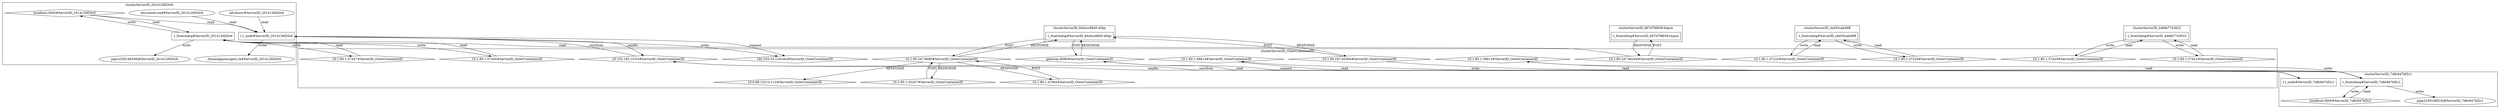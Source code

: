 digraph G {
	"10.1.80.247:45364#ServerID_OuterContainerID"->"1_fwatchdog#ServerID_6dcbcc88d5-4tfqr"[ label="POST" ];
	"10.1.80.247:46204#ServerID_OuterContainerID"->"1_fwatchdog#ServerID_667d78fb58-htqrm"[ label="POST" ];
	"1_fwatchdog#ServerID_6dcbcc88d5-4tfqr"->"10.1.80.247:45364#ServerID_OuterContainerID"[ label="RESPONSE" ];
	"gateway:8080#ServerID_OuterContainerID"->"1_fwatchdog#ServerID_6dcbcc88d5-4tfqr"[ label="RESPONSE" ];
	"1_fwatchdog#ServerID_667d78fb58-htqrm"->"10.1.80.247:46204#ServerID_OuterContainerID"[ label="RESPONSE" ];
	"10.1.80.247:8080#ServerID_OuterContainerID"->"1_fwatchdog#ServerID_6dcbcc88d5-4tfqr"[ label="RESPONSE" ];
	"1_fwatchdog#ServerID_6dcbcc88d5-4tfqr"->"gateway:8080#ServerID_OuterContainerID"[ label="POST" ];
	"1_fwatchdog#ServerID_6dcbcc88d5-4tfqr"->"10.1.80.247:8080#ServerID_OuterContainerID"[ label="POST" ];
	"1_fwatchdog#ServerID_7d8c847bf2c1"->"localhost:3000#ServerID_7d8c847bf2c1"[ label="write" ];
	"10.1.80.247:45364#ServerID_OuterContainerID"->"1_fwatchdog#ServerID_7d8c847bf2c1"[ label="read" ];
	"1_fwatchdog#ServerID_7d8c847bf2c1"->"pipe:[339148524]#ServerID_7d8c847bf2c1"[ label="write" ];
	"localhost:3000#ServerID_7d8c847bf2c1"->"1_fwatchdog#ServerID_7d8c847bf2c1"[ label="read" ];
	"11_node#ServerID_7d8c847bf2c1"->"gateway:8080#ServerID_OuterContainerID"[ label="connect" ];
	"10.152.183.10:53#ServerID_OuterContainerID"->"11_node#ServerID_7d8c847bf2c1"[ label="recvfrom" ];
	"11_node#ServerID_7d8c847bf2c1"->"10.152.183.10:53#ServerID_OuterContainerID"[ label="sendto" ];
	"/etc/hosts#ServerID_2014126f20c6"->"11_node#ServerID_2014126f20c6"[ label="read" ];
	"/etc/resolv.conf#ServerID_2014126f20c6"->"11_node#ServerID_2014126f20c6"[ label="read" ];
	"11_node#ServerID_2014126f20c6"->"10.152.183.10:53#ServerID_OuterContainerID"[ label="sendto" ];
	"10.152.183.10:53#ServerID_OuterContainerID"->"11_node#ServerID_2014126f20c6"[ label="recvfrom" ];
	"11_node#ServerID_2014126f20c6"->"182.255.33.134:443#ServerID_OuterContainerID"[ label="connect" ];
	"11_node#ServerID_2014126f20c6"->"182.255.33.134:443#ServerID_OuterContainerID"[ label="write" ];
	"11_node#ServerID_2014126f20c6"->"/home/app/escape2.sh#ServerID_2014126f20c6"[ label="write" ];
	"gateway:8080#ServerID_OuterContainerID"->"11_node#ServerID_7d8c847bf2c1"[ label="read" ];
	"localhost:3000#ServerID_2014126f20c6"->"11_node#ServerID_2014126f20c6"[ label="read" ];
	"1_fwatchdog#ServerID_2014126f20c6"->"localhost:3000#ServerID_2014126f20c6"[ label="write" ];
	"10.1.80.247:46204#ServerID_OuterContainerID"->"1_fwatchdog#ServerID_2014126f20c6"[ label="read" ];
	"10.1.80.1:37220#ServerID_OuterContainerID"->"1_fwatchdog#ServerID_cb455cab48ff"[ label="read" ];
	"1_fwatchdog#ServerID_cb455cab48ff"->"10.1.80.1:37220#ServerID_OuterContainerID"[ label="write" ];
	"10.1.80.1:37222#ServerID_OuterContainerID"->"1_fwatchdog#ServerID_cb455cab48ff"[ label="read" ];
	"1_fwatchdog#ServerID_cb455cab48ff"->"10.1.80.1:37222#ServerID_OuterContainerID"[ label="write" ];
	"10.1.80.1:37421#ServerID_OuterContainerID"->"1_fwatchdog#ServerID_446fa7743022"[ label="read" ];
	"10.1.80.1:37420#ServerID_OuterContainerID"->"1_fwatchdog#ServerID_446fa7743022"[ label="read" ];
	"1_fwatchdog#ServerID_446fa7743022"->"10.1.80.1:37421#ServerID_OuterContainerID"[ label="write" ];
	"1_fwatchdog#ServerID_446fa7743022"->"10.1.80.1:37420#ServerID_OuterContainerID"[ label="write" ];
	"10.1.80.1:38614#ServerID_OuterContainerID"->"1_fwatchdog#ServerID_7d8c847bf2c1"[ label="read" ];
	"1_fwatchdog#ServerID_7d8c847bf2c1"->"10.1.80.1:38614#ServerID_OuterContainerID"[ label="write" ];
	"10.1.80.1:38612#ServerID_OuterContainerID"->"1_fwatchdog#ServerID_7d8c847bf2c1"[ label="read" ];
	"10.1.80.1:57427#ServerID_OuterContainerID"->"1_fwatchdog#ServerID_2014126f20c6"[ label="read" ];
	"1_fwatchdog#ServerID_7d8c847bf2c1"->"10.1.80.1:38612#ServerID_OuterContainerID"[ label="write" ];
	"10.1.80.1:57426#ServerID_OuterContainerID"->"1_fwatchdog#ServerID_2014126f20c6"[ label="read" ];
	"1_fwatchdog#ServerID_2014126f20c6"->"10.1.80.1:57427#ServerID_OuterContainerID"[ label="write" ];
	"1_fwatchdog#ServerID_2014126f20c6"->"10.1.80.1:57426#ServerID_OuterContainerID"[ label="write" ];
	"localhost:3000#ServerID_2014126f20c6"->"1_fwatchdog#ServerID_2014126f20c6"[ label="read" ];
	"1_fwatchdog#ServerID_2014126f20c6"->"pipe:[339148399]#ServerID_2014126f20c6"[ label="write" ];
	"10.1.80.247:8080#ServerID_OuterContainerID"->"10.1.80.1:47942#ServerID_OuterContainerID"[ label="RESPONSE" ];
	"10.1.80.1:47942#ServerID_OuterContainerID"->"10.1.80.247:8080#ServerID_OuterContainerID"[ label="POST" ];
	"10.1.80.247:8080#ServerID_OuterContainerID"->"10.0.88.125:31112#ServerID_OuterContainerID"[ label="RESPONSE" ];
	"10.1.80.1:20257#ServerID_OuterContainerID"->"10.1.80.247:8080#ServerID_OuterContainerID"[ label="POST" ];
	"10.1.80.247:8080#ServerID_OuterContainerID"->"10.1.80.1:20257#ServerID_OuterContainerID"[ label="RESPONSE" ];
	subgraph "clusterServerID_2014126f20c6" {
	label="clusterServerID_2014126f20c6";
	"/etc/hosts#ServerID_2014126f20c6" [ shape=ellipse ];
	"/etc/resolv.conf#ServerID_2014126f20c6" [ shape=ellipse ];
	"/home/app/escape2.sh#ServerID_2014126f20c6" [ shape=ellipse ];
	"11_node#ServerID_2014126f20c6" [ shape=box ];
	"1_fwatchdog#ServerID_2014126f20c6" [ shape=box ];
	"localhost:3000#ServerID_2014126f20c6" [ shape=diamond ];
	"pipe:[339148399]#ServerID_2014126f20c6" [ shape=ellipse ];

}
;
	subgraph "clusterServerID_446fa7743022" {
	label="clusterServerID_446fa7743022";
	"1_fwatchdog#ServerID_446fa7743022" [ shape=box ];

}
;
	subgraph "clusterServerID_667d78fb58-htqrm" {
	label="clusterServerID_667d78fb58-htqrm";
	"1_fwatchdog#ServerID_667d78fb58-htqrm" [ shape=box ];

}
;
	subgraph "clusterServerID_6dcbcc88d5-4tfqr" {
	label="clusterServerID_6dcbcc88d5-4tfqr";
	"1_fwatchdog#ServerID_6dcbcc88d5-4tfqr" [ shape=box ];

}
;
	subgraph "clusterServerID_7d8c847bf2c1" {
	label="clusterServerID_7d8c847bf2c1";
	"11_node#ServerID_7d8c847bf2c1" [ shape=box ];
	"1_fwatchdog#ServerID_7d8c847bf2c1" [ shape=box ];
	"localhost:3000#ServerID_7d8c847bf2c1" [ shape=diamond ];
	"pipe:[339148524]#ServerID_7d8c847bf2c1" [ shape=ellipse ];

}
;
	subgraph "clusterServerID_OuterContainerID" {
	label="clusterServerID_OuterContainerID";
	"10.0.88.125:31112#ServerID_OuterContainerID" [ shape=diamond ];
	"10.1.80.1:20257#ServerID_OuterContainerID" [ shape=diamond ];
	"10.1.80.1:37220#ServerID_OuterContainerID" [ shape=diamond ];
	"10.1.80.1:37222#ServerID_OuterContainerID" [ shape=diamond ];
	"10.1.80.1:37420#ServerID_OuterContainerID" [ shape=diamond ];
	"10.1.80.1:37421#ServerID_OuterContainerID" [ shape=diamond ];
	"10.1.80.1:38612#ServerID_OuterContainerID" [ shape=diamond ];
	"10.1.80.1:38614#ServerID_OuterContainerID" [ shape=diamond ];
	"10.1.80.1:47942#ServerID_OuterContainerID" [ shape=diamond ];
	"10.1.80.1:57426#ServerID_OuterContainerID" [ shape=diamond ];
	"10.1.80.1:57427#ServerID_OuterContainerID" [ shape=diamond ];
	"10.1.80.247:45364#ServerID_OuterContainerID" [ shape=diamond ];
	"10.1.80.247:46204#ServerID_OuterContainerID" [ shape=diamond ];
	"10.1.80.247:8080#ServerID_OuterContainerID" [ shape=diamond ];
	"10.152.183.10:53#ServerID_OuterContainerID" [ shape=diamond ];
	"182.255.33.134:443#ServerID_OuterContainerID" [ shape=diamond ];
	"gateway:8080#ServerID_OuterContainerID" [ shape=diamond ];

}
;
	subgraph "clusterServerID_cb455cab48ff" {
	label="clusterServerID_cb455cab48ff";
	"1_fwatchdog#ServerID_cb455cab48ff" [ shape=box ];

}
;

}

